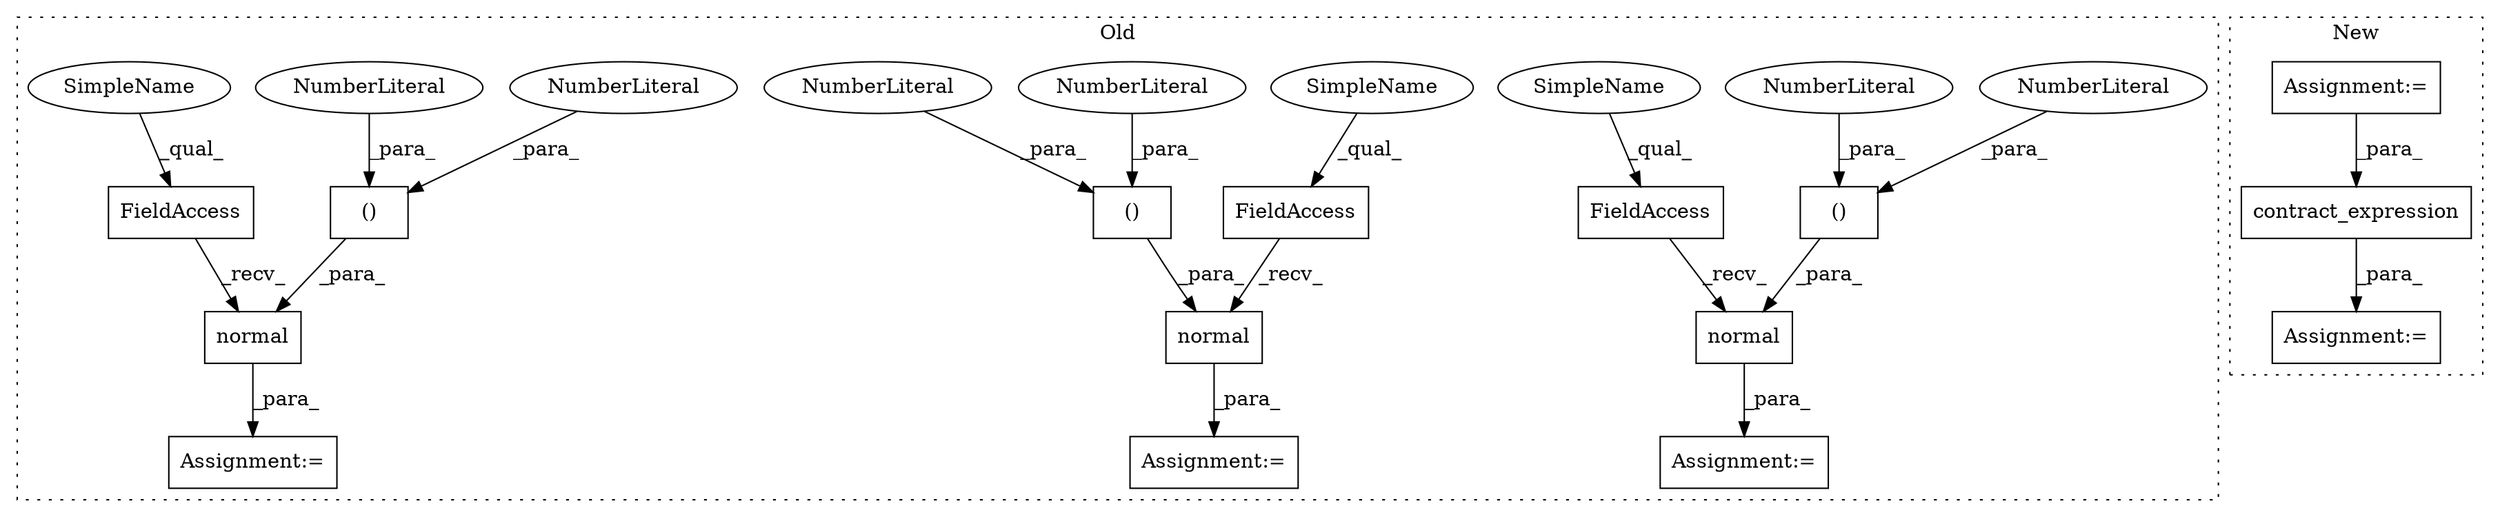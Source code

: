 digraph G {
subgraph cluster0 {
1 [label="normal" a="32" s="811,852" l="12,2" shape="box"];
3 [label="()" a="106" s="823" l="29" shape="box"];
4 [label="NumberLiteral" a="34" s="837" l="1" shape="ellipse"];
5 [label="NumberLiteral" a="34" s="851" l="1" shape="ellipse"];
6 [label="FieldAccess" a="22" s="798" l="12" shape="box"];
7 [label="FieldAccess" a="22" s="670" l="12" shape="box"];
8 [label="normal" a="32" s="683,724" l="12,2" shape="box"];
9 [label="()" a="106" s="695" l="29" shape="box"];
10 [label="NumberLiteral" a="34" s="695" l="1" shape="ellipse"];
11 [label="NumberLiteral" a="34" s="709" l="1" shape="ellipse"];
12 [label="FieldAccess" a="22" s="734" l="12" shape="box"];
13 [label="normal" a="32" s="747,788" l="12,2" shape="box"];
14 [label="()" a="106" s="759" l="29" shape="box"];
15 [label="NumberLiteral" a="34" s="787" l="1" shape="ellipse"];
16 [label="NumberLiteral" a="34" s="759" l="1" shape="ellipse"];
17 [label="Assignment:=" a="7" s="797" l="1" shape="box"];
18 [label="Assignment:=" a="7" s="733" l="1" shape="box"];
20 [label="Assignment:=" a="7" s="669" l="1" shape="box"];
22 [label="SimpleName" a="42" s="798" l="5" shape="ellipse"];
23 [label="SimpleName" a="42" s="734" l="5" shape="ellipse"];
24 [label="SimpleName" a="42" s="670" l="5" shape="ellipse"];
label = "Old";
style="dotted";
}
subgraph cluster1 {
2 [label="contract_expression" a="32" s="1119,1148" l="20,1" shape="box"];
19 [label="Assignment:=" a="7" s="1008" l="12" shape="box"];
21 [label="Assignment:=" a="7" s="1118" l="1" shape="box"];
label = "New";
style="dotted";
}
1 -> 17 [label="_para_"];
2 -> 21 [label="_para_"];
3 -> 1 [label="_para_"];
4 -> 3 [label="_para_"];
5 -> 3 [label="_para_"];
6 -> 1 [label="_recv_"];
7 -> 8 [label="_recv_"];
8 -> 20 [label="_para_"];
9 -> 8 [label="_para_"];
10 -> 9 [label="_para_"];
11 -> 9 [label="_para_"];
12 -> 13 [label="_recv_"];
13 -> 18 [label="_para_"];
14 -> 13 [label="_para_"];
15 -> 14 [label="_para_"];
16 -> 14 [label="_para_"];
19 -> 2 [label="_para_"];
22 -> 6 [label="_qual_"];
23 -> 12 [label="_qual_"];
24 -> 7 [label="_qual_"];
}